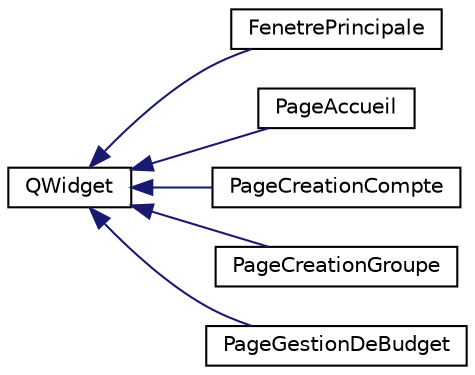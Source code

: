 digraph "Graphe hiérarchique des classes"
{
 // LATEX_PDF_SIZE
  edge [fontname="Helvetica",fontsize="10",labelfontname="Helvetica",labelfontsize="10"];
  node [fontname="Helvetica",fontsize="10",shape=record];
  rankdir="LR";
  Node0 [label="QWidget",height=0.2,width=0.4,color="black", fillcolor="white", style="filled",URL="$class_q_widget.html",tooltip=" "];
  Node0 -> Node1 [dir="back",color="midnightblue",fontsize="10",style="solid",fontname="Helvetica"];
  Node1 [label="FenetrePrincipale",height=0.2,width=0.4,color="black", fillcolor="white", style="filled",URL="$class_fenetre_principale.html",tooltip="The FenetrePrincipale class, cette classe va permettre de contenir toutes les pages de l'application."];
  Node0 -> Node2 [dir="back",color="midnightblue",fontsize="10",style="solid",fontname="Helvetica"];
  Node2 [label="PageAccueil",height=0.2,width=0.4,color="black", fillcolor="white", style="filled",URL="$class_page_accueil.html",tooltip="The PageAccueil class C'est la classe qui permet d'affichier la page ou l'on peut soit se connecter s..."];
  Node0 -> Node3 [dir="back",color="midnightblue",fontsize="10",style="solid",fontname="Helvetica"];
  Node3 [label="PageCreationCompte",height=0.2,width=0.4,color="black", fillcolor="white", style="filled",URL="$class_page_creation_compte.html",tooltip="The PageCreationCompte class page qui permet de créer son compte."];
  Node0 -> Node4 [dir="back",color="midnightblue",fontsize="10",style="solid",fontname="Helvetica"];
  Node4 [label="PageCreationGroupe",height=0.2,width=0.4,color="black", fillcolor="white", style="filled",URL="$class_page_creation_groupe.html",tooltip=" "];
  Node0 -> Node5 [dir="back",color="midnightblue",fontsize="10",style="solid",fontname="Helvetica"];
  Node5 [label="PageGestionDeBudget",height=0.2,width=0.4,color="black", fillcolor="white", style="filled",URL="$class_page_gestion_de_budget.html",tooltip=" "];
}
